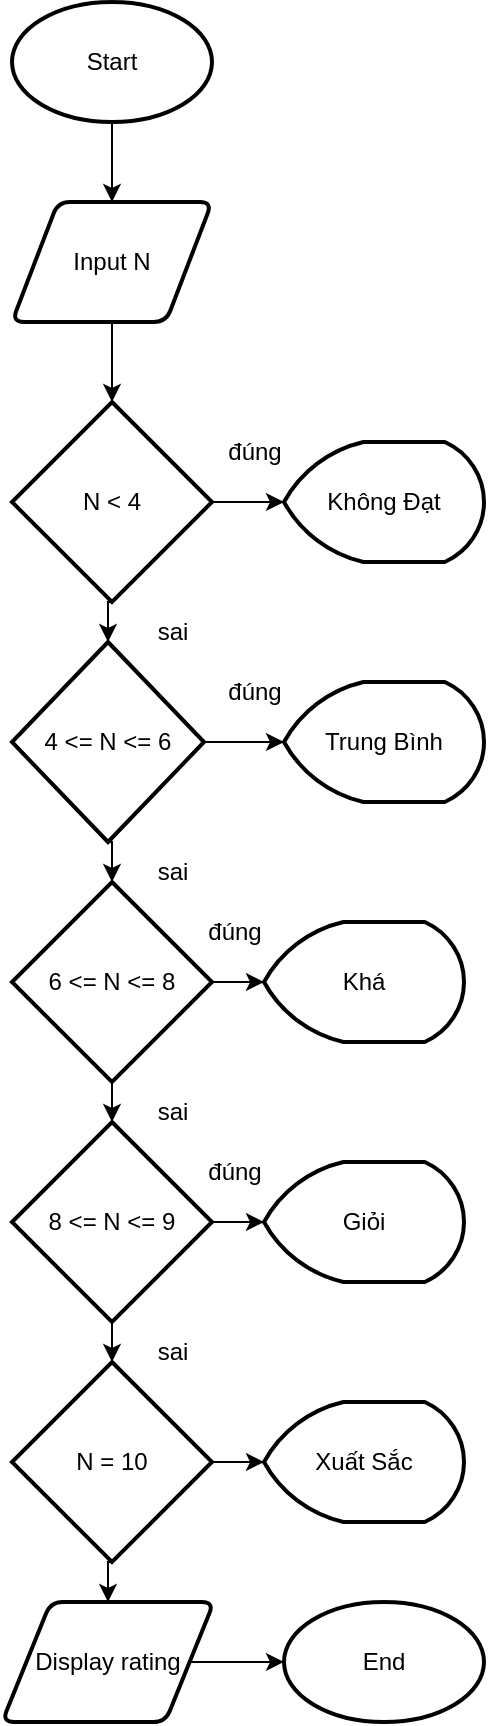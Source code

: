 <mxfile version="25.0.2">
  <diagram id="C5RBs43oDa-KdzZeNtuy" name="Page-1">
    <mxGraphModel dx="794" dy="557" grid="1" gridSize="10" guides="1" tooltips="1" connect="1" arrows="1" fold="1" page="1" pageScale="1" pageWidth="827" pageHeight="1169" math="0" shadow="0">
      <root>
        <mxCell id="WIyWlLk6GJQsqaUBKTNV-0" />
        <mxCell id="WIyWlLk6GJQsqaUBKTNV-1" parent="WIyWlLk6GJQsqaUBKTNV-0" />
        <mxCell id="ffgOB7br1zTsCkJ_tpnc-2" style="edgeStyle=orthogonalEdgeStyle;rounded=0;orthogonalLoop=1;jettySize=auto;html=1;entryX=0.5;entryY=0;entryDx=0;entryDy=0;" edge="1" parent="WIyWlLk6GJQsqaUBKTNV-1" source="ffgOB7br1zTsCkJ_tpnc-0" target="ffgOB7br1zTsCkJ_tpnc-1">
          <mxGeometry relative="1" as="geometry" />
        </mxCell>
        <mxCell id="ffgOB7br1zTsCkJ_tpnc-0" value="Start" style="strokeWidth=2;html=1;shape=mxgraph.flowchart.start_1;whiteSpace=wrap;" vertex="1" parent="WIyWlLk6GJQsqaUBKTNV-1">
          <mxGeometry x="364" y="60" width="100" height="60" as="geometry" />
        </mxCell>
        <mxCell id="ffgOB7br1zTsCkJ_tpnc-1" value="Input N" style="shape=parallelogram;html=1;strokeWidth=2;perimeter=parallelogramPerimeter;whiteSpace=wrap;rounded=1;arcSize=12;size=0.23;" vertex="1" parent="WIyWlLk6GJQsqaUBKTNV-1">
          <mxGeometry x="364" y="160" width="100" height="60" as="geometry" />
        </mxCell>
        <mxCell id="ffgOB7br1zTsCkJ_tpnc-3" value="N &amp;lt; 4" style="strokeWidth=2;html=1;shape=mxgraph.flowchart.decision;whiteSpace=wrap;" vertex="1" parent="WIyWlLk6GJQsqaUBKTNV-1">
          <mxGeometry x="364" y="260" width="100" height="100" as="geometry" />
        </mxCell>
        <mxCell id="ffgOB7br1zTsCkJ_tpnc-4" value="Không Đạt" style="strokeWidth=2;html=1;shape=mxgraph.flowchart.display;whiteSpace=wrap;" vertex="1" parent="WIyWlLk6GJQsqaUBKTNV-1">
          <mxGeometry x="500" y="280" width="100" height="60" as="geometry" />
        </mxCell>
        <mxCell id="ffgOB7br1zTsCkJ_tpnc-6" value="đúng" style="text;html=1;align=center;verticalAlign=middle;resizable=0;points=[];autosize=1;strokeColor=none;fillColor=none;" vertex="1" parent="WIyWlLk6GJQsqaUBKTNV-1">
          <mxGeometry x="460" y="270" width="50" height="30" as="geometry" />
        </mxCell>
        <mxCell id="ffgOB7br1zTsCkJ_tpnc-7" value="4 &amp;lt;= N &amp;lt;= 6" style="strokeWidth=2;html=1;shape=mxgraph.flowchart.decision;whiteSpace=wrap;" vertex="1" parent="WIyWlLk6GJQsqaUBKTNV-1">
          <mxGeometry x="364" y="380" width="96" height="100" as="geometry" />
        </mxCell>
        <mxCell id="ffgOB7br1zTsCkJ_tpnc-8" value="sai" style="text;html=1;align=center;verticalAlign=middle;resizable=0;points=[];autosize=1;strokeColor=none;fillColor=none;" vertex="1" parent="WIyWlLk6GJQsqaUBKTNV-1">
          <mxGeometry x="424" y="360" width="40" height="30" as="geometry" />
        </mxCell>
        <mxCell id="ffgOB7br1zTsCkJ_tpnc-9" value="Trung Bình" style="strokeWidth=2;html=1;shape=mxgraph.flowchart.display;whiteSpace=wrap;" vertex="1" parent="WIyWlLk6GJQsqaUBKTNV-1">
          <mxGeometry x="500" y="400" width="100" height="60" as="geometry" />
        </mxCell>
        <mxCell id="ffgOB7br1zTsCkJ_tpnc-10" value="đúng" style="text;html=1;align=center;verticalAlign=middle;resizable=0;points=[];autosize=1;strokeColor=none;fillColor=none;" vertex="1" parent="WIyWlLk6GJQsqaUBKTNV-1">
          <mxGeometry x="460" y="390" width="50" height="30" as="geometry" />
        </mxCell>
        <mxCell id="ffgOB7br1zTsCkJ_tpnc-11" value="6 &amp;lt;= N &amp;lt;= 8" style="strokeWidth=2;html=1;shape=mxgraph.flowchart.decision;whiteSpace=wrap;" vertex="1" parent="WIyWlLk6GJQsqaUBKTNV-1">
          <mxGeometry x="364" y="500" width="100" height="100" as="geometry" />
        </mxCell>
        <mxCell id="ffgOB7br1zTsCkJ_tpnc-12" value="sai" style="text;html=1;align=center;verticalAlign=middle;resizable=0;points=[];autosize=1;strokeColor=none;fillColor=none;" vertex="1" parent="WIyWlLk6GJQsqaUBKTNV-1">
          <mxGeometry x="424" y="480" width="40" height="30" as="geometry" />
        </mxCell>
        <mxCell id="ffgOB7br1zTsCkJ_tpnc-13" value="Khá" style="strokeWidth=2;html=1;shape=mxgraph.flowchart.display;whiteSpace=wrap;" vertex="1" parent="WIyWlLk6GJQsqaUBKTNV-1">
          <mxGeometry x="490" y="520" width="100" height="60" as="geometry" />
        </mxCell>
        <mxCell id="ffgOB7br1zTsCkJ_tpnc-15" value="đúng" style="text;html=1;align=center;verticalAlign=middle;resizable=0;points=[];autosize=1;strokeColor=none;fillColor=none;" vertex="1" parent="WIyWlLk6GJQsqaUBKTNV-1">
          <mxGeometry x="450" y="510" width="50" height="30" as="geometry" />
        </mxCell>
        <mxCell id="ffgOB7br1zTsCkJ_tpnc-16" value="8 &amp;lt;= N &amp;lt;= 9" style="strokeWidth=2;html=1;shape=mxgraph.flowchart.decision;whiteSpace=wrap;" vertex="1" parent="WIyWlLk6GJQsqaUBKTNV-1">
          <mxGeometry x="364" y="620" width="100" height="100" as="geometry" />
        </mxCell>
        <mxCell id="ffgOB7br1zTsCkJ_tpnc-17" value="sai" style="text;html=1;align=center;verticalAlign=middle;resizable=0;points=[];autosize=1;strokeColor=none;fillColor=none;" vertex="1" parent="WIyWlLk6GJQsqaUBKTNV-1">
          <mxGeometry x="424" y="600" width="40" height="30" as="geometry" />
        </mxCell>
        <mxCell id="ffgOB7br1zTsCkJ_tpnc-18" value="Giỏi" style="strokeWidth=2;html=1;shape=mxgraph.flowchart.display;whiteSpace=wrap;" vertex="1" parent="WIyWlLk6GJQsqaUBKTNV-1">
          <mxGeometry x="490" y="640" width="100" height="60" as="geometry" />
        </mxCell>
        <mxCell id="ffgOB7br1zTsCkJ_tpnc-19" value="đúng" style="text;html=1;align=center;verticalAlign=middle;resizable=0;points=[];autosize=1;strokeColor=none;fillColor=none;" vertex="1" parent="WIyWlLk6GJQsqaUBKTNV-1">
          <mxGeometry x="450" y="630" width="50" height="30" as="geometry" />
        </mxCell>
        <mxCell id="ffgOB7br1zTsCkJ_tpnc-38" style="edgeStyle=orthogonalEdgeStyle;rounded=0;orthogonalLoop=1;jettySize=auto;html=1;exitX=0.5;exitY=1;exitDx=0;exitDy=0;exitPerimeter=0;entryX=0.5;entryY=0;entryDx=0;entryDy=0;" edge="1" parent="WIyWlLk6GJQsqaUBKTNV-1" source="ffgOB7br1zTsCkJ_tpnc-20" target="ffgOB7br1zTsCkJ_tpnc-37">
          <mxGeometry relative="1" as="geometry" />
        </mxCell>
        <mxCell id="ffgOB7br1zTsCkJ_tpnc-20" value="N = 10" style="strokeWidth=2;html=1;shape=mxgraph.flowchart.decision;whiteSpace=wrap;" vertex="1" parent="WIyWlLk6GJQsqaUBKTNV-1">
          <mxGeometry x="364" y="740" width="100" height="100" as="geometry" />
        </mxCell>
        <mxCell id="ffgOB7br1zTsCkJ_tpnc-21" value="sai" style="text;html=1;align=center;verticalAlign=middle;resizable=0;points=[];autosize=1;strokeColor=none;fillColor=none;" vertex="1" parent="WIyWlLk6GJQsqaUBKTNV-1">
          <mxGeometry x="424" y="720" width="40" height="30" as="geometry" />
        </mxCell>
        <mxCell id="ffgOB7br1zTsCkJ_tpnc-22" value="Xuất Sắc" style="strokeWidth=2;html=1;shape=mxgraph.flowchart.display;whiteSpace=wrap;" vertex="1" parent="WIyWlLk6GJQsqaUBKTNV-1">
          <mxGeometry x="490" y="760" width="100" height="60" as="geometry" />
        </mxCell>
        <mxCell id="ffgOB7br1zTsCkJ_tpnc-24" style="edgeStyle=orthogonalEdgeStyle;rounded=0;orthogonalLoop=1;jettySize=auto;html=1;entryX=0.5;entryY=0;entryDx=0;entryDy=0;entryPerimeter=0;" edge="1" parent="WIyWlLk6GJQsqaUBKTNV-1" source="ffgOB7br1zTsCkJ_tpnc-1" target="ffgOB7br1zTsCkJ_tpnc-3">
          <mxGeometry relative="1" as="geometry" />
        </mxCell>
        <mxCell id="ffgOB7br1zTsCkJ_tpnc-25" style="edgeStyle=orthogonalEdgeStyle;rounded=0;orthogonalLoop=1;jettySize=auto;html=1;exitX=0.5;exitY=1;exitDx=0;exitDy=0;exitPerimeter=0;entryX=0.5;entryY=0;entryDx=0;entryDy=0;entryPerimeter=0;" edge="1" parent="WIyWlLk6GJQsqaUBKTNV-1" source="ffgOB7br1zTsCkJ_tpnc-3" target="ffgOB7br1zTsCkJ_tpnc-7">
          <mxGeometry relative="1" as="geometry" />
        </mxCell>
        <mxCell id="ffgOB7br1zTsCkJ_tpnc-26" style="edgeStyle=orthogonalEdgeStyle;rounded=0;orthogonalLoop=1;jettySize=auto;html=1;exitX=0.5;exitY=1;exitDx=0;exitDy=0;exitPerimeter=0;entryX=0.5;entryY=0;entryDx=0;entryDy=0;entryPerimeter=0;" edge="1" parent="WIyWlLk6GJQsqaUBKTNV-1" source="ffgOB7br1zTsCkJ_tpnc-7" target="ffgOB7br1zTsCkJ_tpnc-11">
          <mxGeometry relative="1" as="geometry" />
        </mxCell>
        <mxCell id="ffgOB7br1zTsCkJ_tpnc-27" style="edgeStyle=orthogonalEdgeStyle;rounded=0;orthogonalLoop=1;jettySize=auto;html=1;exitX=0.5;exitY=1;exitDx=0;exitDy=0;exitPerimeter=0;entryX=0.5;entryY=0;entryDx=0;entryDy=0;entryPerimeter=0;" edge="1" parent="WIyWlLk6GJQsqaUBKTNV-1" source="ffgOB7br1zTsCkJ_tpnc-11" target="ffgOB7br1zTsCkJ_tpnc-16">
          <mxGeometry relative="1" as="geometry" />
        </mxCell>
        <mxCell id="ffgOB7br1zTsCkJ_tpnc-28" style="edgeStyle=orthogonalEdgeStyle;rounded=0;orthogonalLoop=1;jettySize=auto;html=1;exitX=0.5;exitY=1;exitDx=0;exitDy=0;exitPerimeter=0;entryX=0.5;entryY=0;entryDx=0;entryDy=0;entryPerimeter=0;" edge="1" parent="WIyWlLk6GJQsqaUBKTNV-1" source="ffgOB7br1zTsCkJ_tpnc-16" target="ffgOB7br1zTsCkJ_tpnc-20">
          <mxGeometry relative="1" as="geometry" />
        </mxCell>
        <mxCell id="ffgOB7br1zTsCkJ_tpnc-29" style="edgeStyle=orthogonalEdgeStyle;rounded=0;orthogonalLoop=1;jettySize=auto;html=1;exitX=1;exitY=0.5;exitDx=0;exitDy=0;exitPerimeter=0;entryX=0;entryY=0.5;entryDx=0;entryDy=0;entryPerimeter=0;" edge="1" parent="WIyWlLk6GJQsqaUBKTNV-1" source="ffgOB7br1zTsCkJ_tpnc-3" target="ffgOB7br1zTsCkJ_tpnc-4">
          <mxGeometry relative="1" as="geometry" />
        </mxCell>
        <mxCell id="ffgOB7br1zTsCkJ_tpnc-31" style="edgeStyle=orthogonalEdgeStyle;rounded=0;orthogonalLoop=1;jettySize=auto;html=1;exitX=1;exitY=0.5;exitDx=0;exitDy=0;exitPerimeter=0;entryX=0;entryY=0.5;entryDx=0;entryDy=0;entryPerimeter=0;" edge="1" parent="WIyWlLk6GJQsqaUBKTNV-1" source="ffgOB7br1zTsCkJ_tpnc-7" target="ffgOB7br1zTsCkJ_tpnc-9">
          <mxGeometry relative="1" as="geometry" />
        </mxCell>
        <mxCell id="ffgOB7br1zTsCkJ_tpnc-32" style="edgeStyle=orthogonalEdgeStyle;rounded=0;orthogonalLoop=1;jettySize=auto;html=1;exitX=1;exitY=0.5;exitDx=0;exitDy=0;exitPerimeter=0;entryX=0;entryY=0.5;entryDx=0;entryDy=0;entryPerimeter=0;" edge="1" parent="WIyWlLk6GJQsqaUBKTNV-1" source="ffgOB7br1zTsCkJ_tpnc-11" target="ffgOB7br1zTsCkJ_tpnc-13">
          <mxGeometry relative="1" as="geometry" />
        </mxCell>
        <mxCell id="ffgOB7br1zTsCkJ_tpnc-33" style="edgeStyle=orthogonalEdgeStyle;rounded=0;orthogonalLoop=1;jettySize=auto;html=1;exitX=1;exitY=0.5;exitDx=0;exitDy=0;exitPerimeter=0;entryX=0;entryY=0.5;entryDx=0;entryDy=0;entryPerimeter=0;" edge="1" parent="WIyWlLk6GJQsqaUBKTNV-1" source="ffgOB7br1zTsCkJ_tpnc-16" target="ffgOB7br1zTsCkJ_tpnc-18">
          <mxGeometry relative="1" as="geometry" />
        </mxCell>
        <mxCell id="ffgOB7br1zTsCkJ_tpnc-34" style="edgeStyle=orthogonalEdgeStyle;rounded=0;orthogonalLoop=1;jettySize=auto;html=1;exitX=1;exitY=0.5;exitDx=0;exitDy=0;exitPerimeter=0;entryX=0;entryY=0.5;entryDx=0;entryDy=0;entryPerimeter=0;" edge="1" parent="WIyWlLk6GJQsqaUBKTNV-1" source="ffgOB7br1zTsCkJ_tpnc-20" target="ffgOB7br1zTsCkJ_tpnc-22">
          <mxGeometry relative="1" as="geometry" />
        </mxCell>
        <mxCell id="ffgOB7br1zTsCkJ_tpnc-37" value="Display rating" style="shape=parallelogram;html=1;strokeWidth=2;perimeter=parallelogramPerimeter;whiteSpace=wrap;rounded=1;arcSize=12;size=0.23;" vertex="1" parent="WIyWlLk6GJQsqaUBKTNV-1">
          <mxGeometry x="359" y="860" width="106" height="60" as="geometry" />
        </mxCell>
        <mxCell id="ffgOB7br1zTsCkJ_tpnc-41" style="edgeStyle=orthogonalEdgeStyle;rounded=0;orthogonalLoop=1;jettySize=auto;html=1;exitX=1;exitY=0.5;exitDx=0;exitDy=0;entryX=0.1;entryY=0.333;entryDx=0;entryDy=0;entryPerimeter=0;" edge="1" parent="WIyWlLk6GJQsqaUBKTNV-1" source="ffgOB7br1zTsCkJ_tpnc-37">
          <mxGeometry relative="1" as="geometry">
            <mxPoint x="500" y="889.98" as="targetPoint" />
          </mxGeometry>
        </mxCell>
        <mxCell id="ffgOB7br1zTsCkJ_tpnc-42" value="End" style="strokeWidth=2;html=1;shape=mxgraph.flowchart.start_1;whiteSpace=wrap;" vertex="1" parent="WIyWlLk6GJQsqaUBKTNV-1">
          <mxGeometry x="500" y="860" width="100" height="60" as="geometry" />
        </mxCell>
      </root>
    </mxGraphModel>
  </diagram>
</mxfile>
